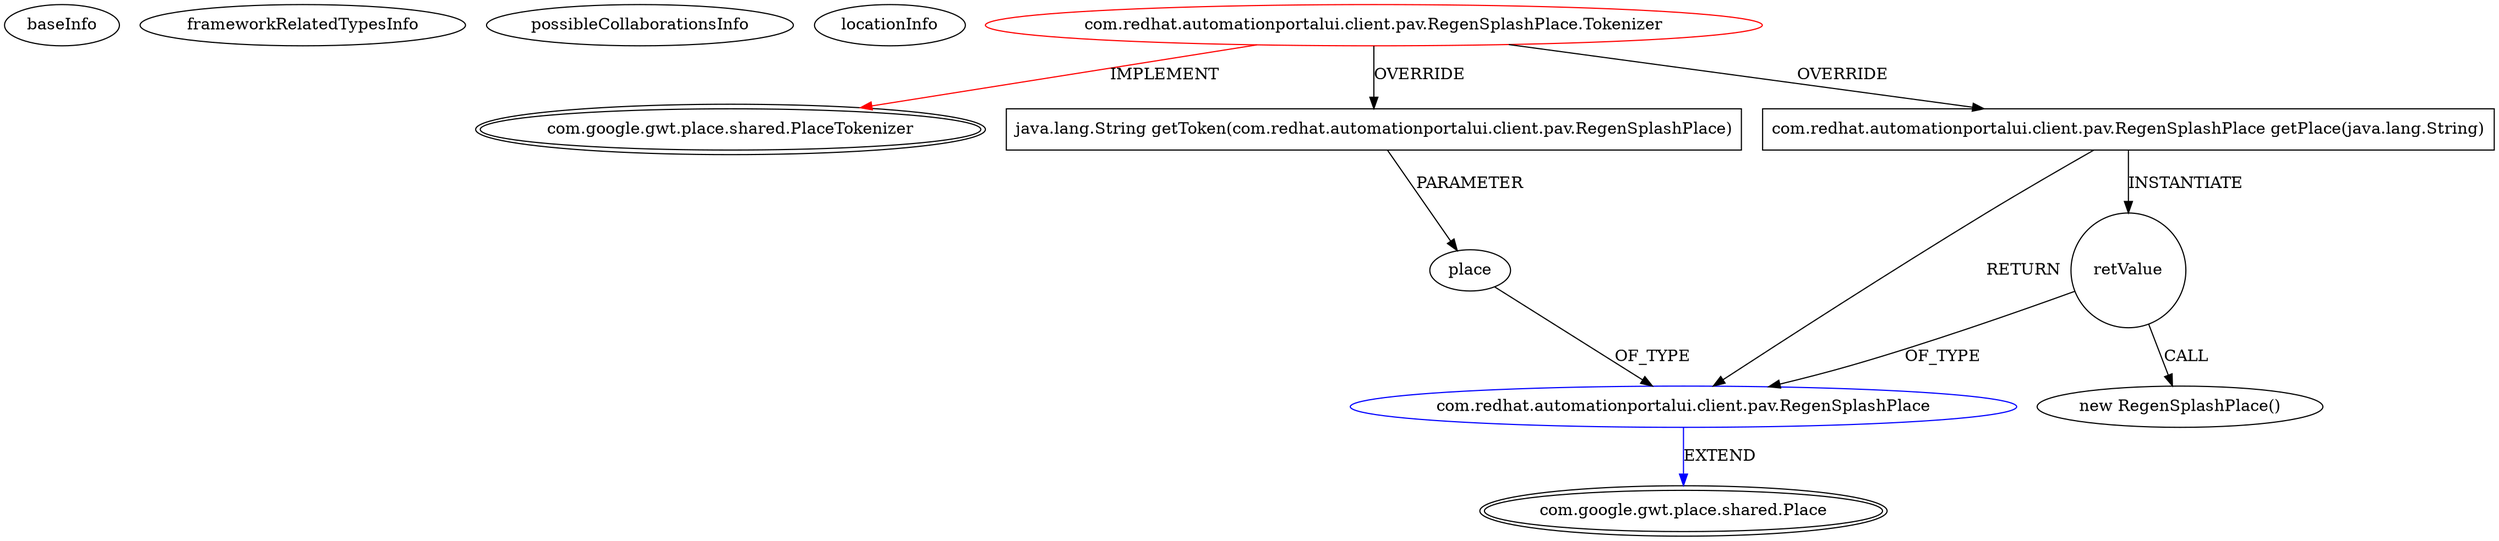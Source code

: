 digraph {
baseInfo[graphId=3740,category="extension_graph",isAnonymous=false,possibleRelation=true]
frameworkRelatedTypesInfo[0="com.google.gwt.place.shared.PlaceTokenizer"]
possibleCollaborationsInfo[0="3740~OVERRIDING_METHOD_DECLARATION-INSTANTIATION-OVERRIDING_METHOD_DECLARATION-RETURN_TYPE-OVERRIDING_METHOD_DECLARATION-PARAMETER_DECLARATION-~com.google.gwt.place.shared.PlaceTokenizer ~com.google.gwt.place.shared.Place ~false~false"]
locationInfo[projectName="mcasperson-Automation-Portal-UI",filePath="/mcasperson-Automation-Portal-UI/Automation-Portal-UI-master/src/com/redhat/automationportalui/client/pav/RegenSplashPlace.java",contextSignature="Tokenizer",graphId="3740"]
0[label="com.redhat.automationportalui.client.pav.RegenSplashPlace.Tokenizer",vertexType="ROOT_CLIENT_CLASS_DECLARATION",isFrameworkType=false,color=red]
1[label="com.google.gwt.place.shared.PlaceTokenizer",vertexType="FRAMEWORK_INTERFACE_TYPE",isFrameworkType=true,peripheries=2]
2[label="java.lang.String getToken(com.redhat.automationportalui.client.pav.RegenSplashPlace)",vertexType="OVERRIDING_METHOD_DECLARATION",isFrameworkType=false,shape=box]
3[label="place",vertexType="PARAMETER_DECLARATION",isFrameworkType=false]
4[label="com.redhat.automationportalui.client.pav.RegenSplashPlace",vertexType="REFERENCE_CLIENT_CLASS_DECLARATION",isFrameworkType=false,color=blue]
5[label="com.google.gwt.place.shared.Place",vertexType="FRAMEWORK_CLASS_TYPE",isFrameworkType=true,peripheries=2]
6[label="com.redhat.automationportalui.client.pav.RegenSplashPlace getPlace(java.lang.String)",vertexType="OVERRIDING_METHOD_DECLARATION",isFrameworkType=false,shape=box]
9[label="retValue",vertexType="VARIABLE_EXPRESION",isFrameworkType=false,shape=circle]
8[label="new RegenSplashPlace()",vertexType="CONSTRUCTOR_CALL",isFrameworkType=false]
0->1[label="IMPLEMENT",color=red]
0->2[label="OVERRIDE"]
4->5[label="EXTEND",color=blue]
3->4[label="OF_TYPE"]
2->3[label="PARAMETER"]
0->6[label="OVERRIDE"]
6->4[label="RETURN"]
6->9[label="INSTANTIATE"]
9->4[label="OF_TYPE"]
9->8[label="CALL"]
}
